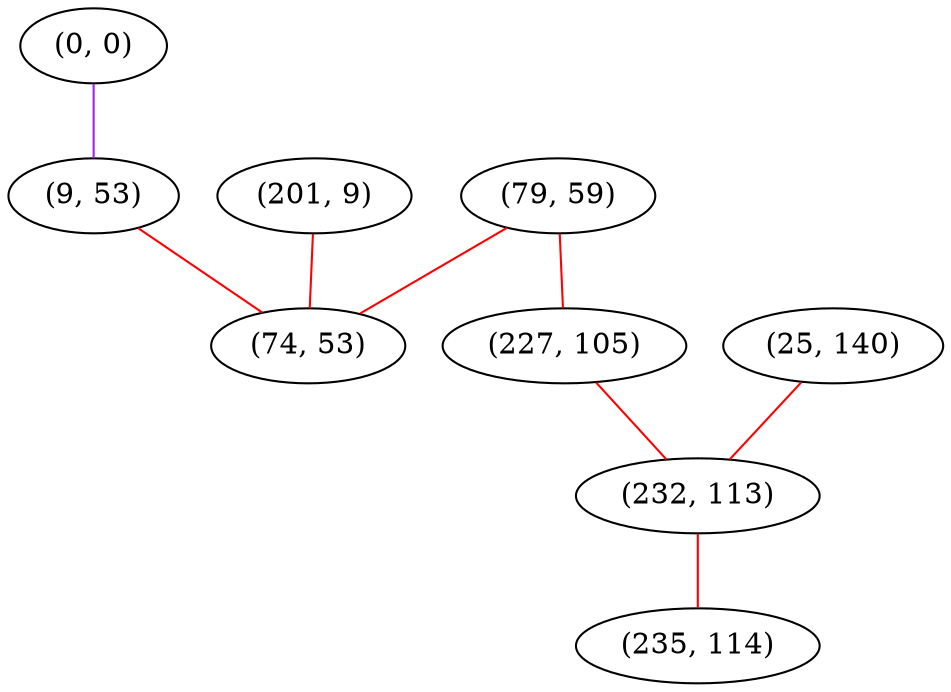 graph "" {
"(79, 59)";
"(0, 0)";
"(9, 53)";
"(201, 9)";
"(25, 140)";
"(74, 53)";
"(227, 105)";
"(232, 113)";
"(235, 114)";
"(79, 59)" -- "(74, 53)"  [color=red, key=0, weight=1];
"(79, 59)" -- "(227, 105)"  [color=red, key=0, weight=1];
"(0, 0)" -- "(9, 53)"  [color=purple, key=0, weight=4];
"(9, 53)" -- "(74, 53)"  [color=red, key=0, weight=1];
"(201, 9)" -- "(74, 53)"  [color=red, key=0, weight=1];
"(25, 140)" -- "(232, 113)"  [color=red, key=0, weight=1];
"(227, 105)" -- "(232, 113)"  [color=red, key=0, weight=1];
"(232, 113)" -- "(235, 114)"  [color=red, key=0, weight=1];
}
